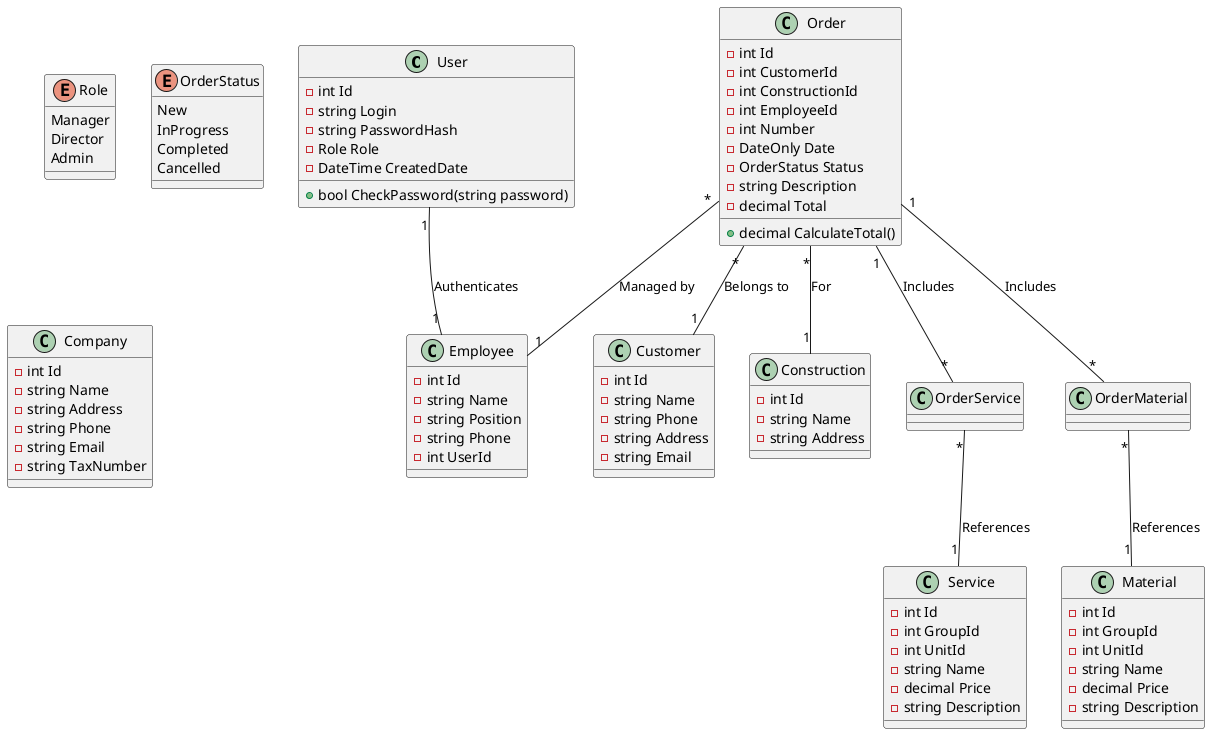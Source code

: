 ﻿@startuml

class User {
  -int Id
  -string Login
  -string PasswordHash
  -Role Role
  -DateTime CreatedDate
  +bool CheckPassword(string password)
}

enum Role {
  Manager
  Director
  Admin
}

class Order {
  -int Id
  -int CustomerId
  -int ConstructionId
  -int EmployeeId
  -int Number
  -DateOnly Date
  -OrderStatus Status
  -string Description
  -decimal Total
  +decimal CalculateTotal()
}

enum OrderStatus {
  New
  InProgress
  Completed
  Cancelled
}

class Customer {
  -int Id
  -string Name
  -string Phone
  -string Address
  -string Email
}

class Service {
  -int Id
  -int GroupId
  -int UnitId
  -string Name
  -decimal Price
  -string Description
}

class Material {
  -int Id
  -int GroupId
  -int UnitId
  -string Name
  -decimal Price
  -string Description
}

class Construction {
  -int Id
  -string Name
  -string Address
}

class Employee {
  -int Id
  -string Name
  -string Position
  -string Phone
  -int UserId
}

class Company {
  -int Id
  -string Name
  -string Address
  -string Phone
  -string Email
  -string TaxNumber
}

' Связи
User "1" -- "1" Employee : Authenticates
Order "*" -- "1" Customer : Belongs to
Order "*" -- "1" Construction : For
Order "*" -- "1" Employee : Managed by
Order "1" -- "*" OrderService : Includes
Order "1" -- "*" OrderMaterial : Includes
OrderService "*" -- "1" Service : References
OrderMaterial "*" -- "1" Material : References

@enduml